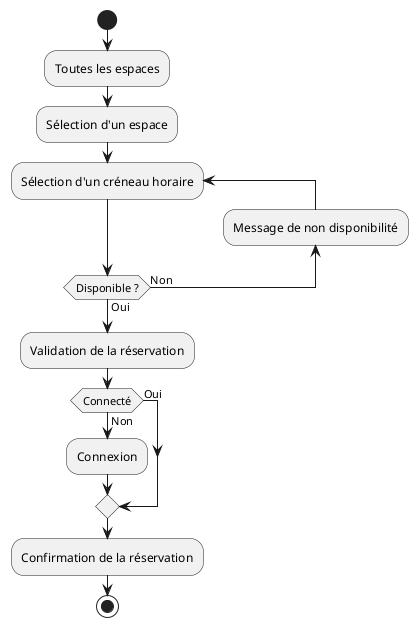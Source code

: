 @startuml Réserver un espace de coworking
start
:Toutes les espaces;
:Sélection d'un espace;

repeat :Sélection d'un créneau horaire;
backward :Message de non disponibilité;
repeat while (Disponible ?) is (Non) not (Oui)

:Validation de la réservation;

if (Connecté) then (Oui)
    
else (Non)
    :Connexion;
endif

:Confirmation de la réservation;

stop
@enduml